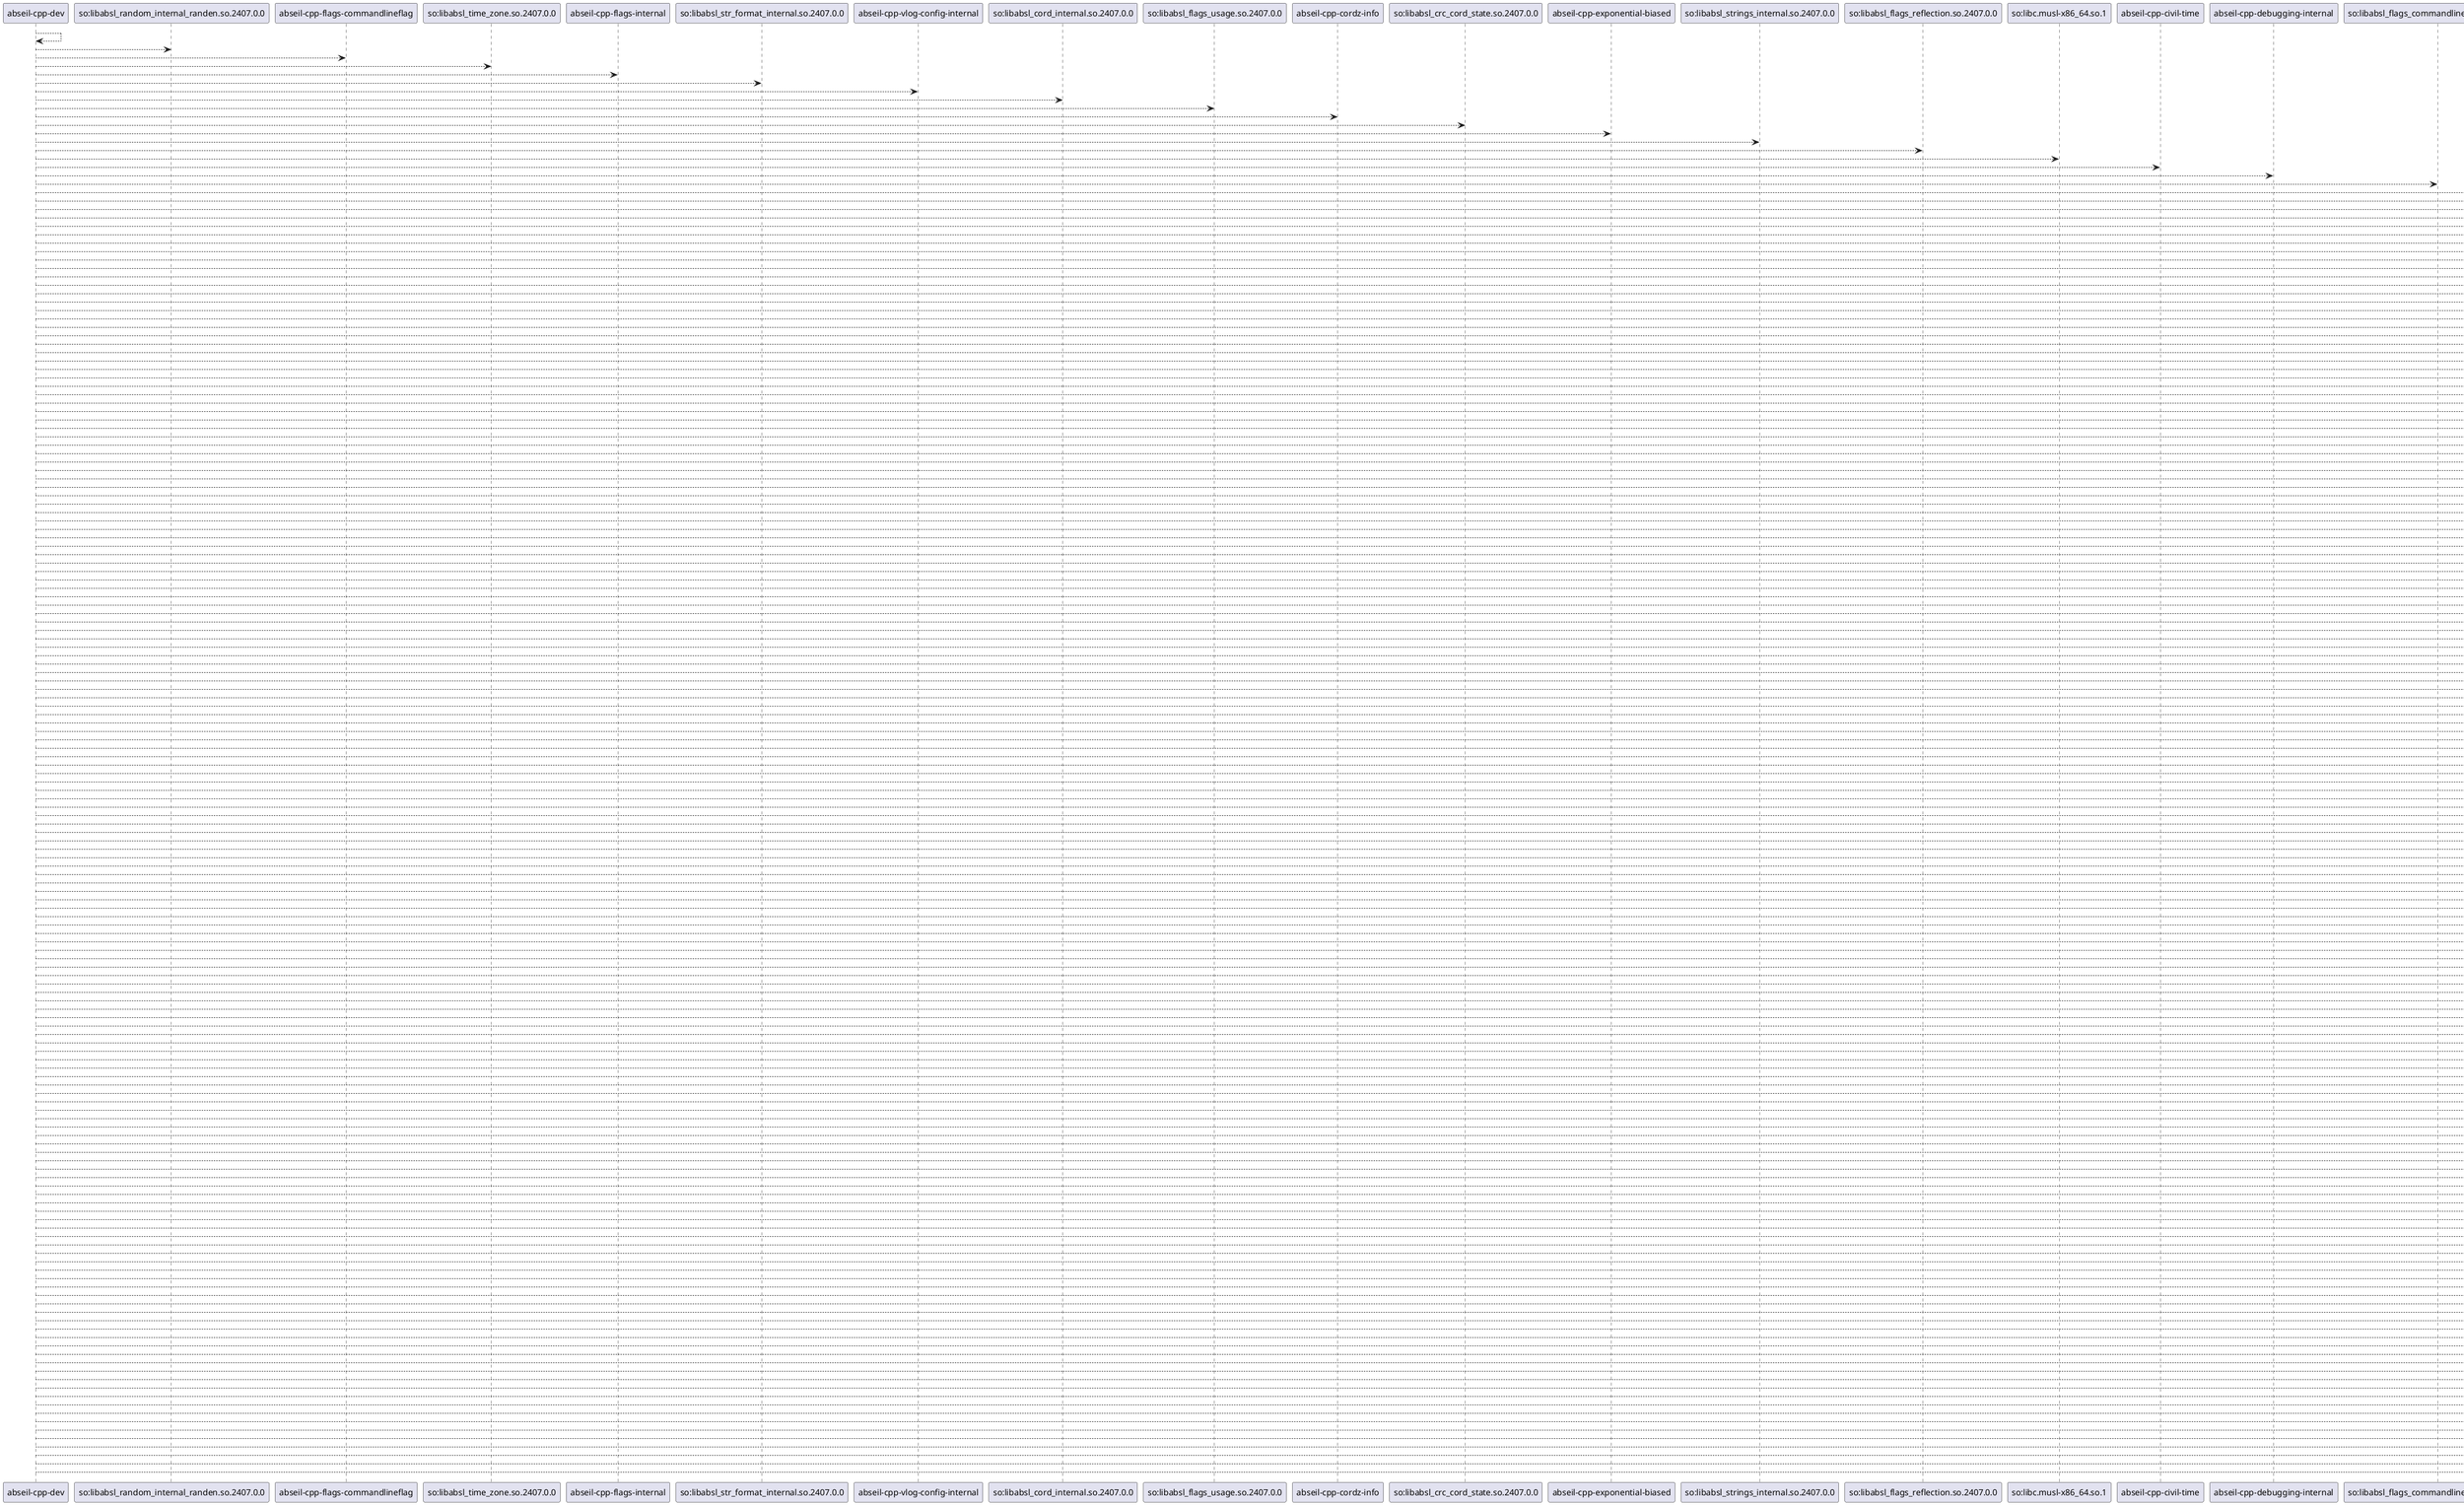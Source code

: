 @startuml
skinparam linetype ortho
"abseil-cpp-dev" --> "abseil-cpp-dev"
"abseil-cpp-dev" --> "so:libabsl_random_internal_randen.so.2407.0.0"
"abseil-cpp-dev" --> "abseil-cpp-flags-commandlineflag"
"abseil-cpp-dev" --> "so:libabsl_time_zone.so.2407.0.0"
"abseil-cpp-dev" --> "abseil-cpp-flags-internal"
"abseil-cpp-dev" --> "so:libabsl_str_format_internal.so.2407.0.0"
"abseil-cpp-dev" --> "abseil-cpp-vlog-config-internal"
"abseil-cpp-dev" --> "so:libabsl_cord_internal.so.2407.0.0"
"abseil-cpp-dev" --> "so:libabsl_flags_usage.so.2407.0.0"
"abseil-cpp-dev" --> "abseil-cpp-cordz-info"
"abseil-cpp-dev" --> "so:libabsl_crc_cord_state.so.2407.0.0"
"abseil-cpp-dev" --> "abseil-cpp-exponential-biased"
"abseil-cpp-dev" --> "so:libabsl_strings_internal.so.2407.0.0"
"abseil-cpp-dev" --> "so:libabsl_flags_reflection.so.2407.0.0"
"abseil-cpp-dev" --> "so:libc.musl-x86_64.so.1"
"abseil-cpp-dev" --> "abseil-cpp-civil-time"
"abseil-cpp-dev" --> "abseil-cpp-debugging-internal"
"abseil-cpp-dev" --> "so:libabsl_flags_commandlineflag.so.2407.0.0"
"abseil-cpp-dev" --> "abseil-cpp-low-level-hash"
"abseil-cpp-dev" --> "so:libabsl_synchronization.so.2407.0.0"
"abseil-cpp-dev" --> "so:libabsl_flags_config.so.2407.0.0"
"abseil-cpp-dev" --> "abseil-cpp-raw-hash-set"
"abseil-cpp-dev" --> "abseil-cpp-hash-generator-testing"
"abseil-cpp-dev" --> "so:libabsl_exponential_biased.so.2407.0.0"
"abseil-cpp-dev" --> "abseil-cpp-time"
"abseil-cpp-dev" --> "abseil-cpp-time-zone"
"abseil-cpp-dev" --> "pkgconfig"
"abseil-cpp-dev" --> "abseil-cpp-status"
"abseil-cpp-dev" --> "so:libabsl_stacktrace.so.2407.0.0"
"abseil-cpp-dev" --> "so:libabsl_cordz_handle.so.2407.0.0"
"abseil-cpp-dev" --> "abseil-cpp-random-internal-randen-hwaes-impl"
"abseil-cpp-dev" --> "abseil-cpp-bad-optional-access"
"abseil-cpp-dev" --> "abseil-cpp-flags-usage"
"abseil-cpp-dev" --> "abseil-cpp-log-globals"
"abseil-cpp-dev" --> "abseil-cpp-hashtablez-sampler"
"abseil-cpp-dev" --> "abseil-cpp-strings"
"abseil-cpp-dev" --> "abseil-cpp-city"
"abseil-cpp-dev" --> "abseil-cpp-symbolize"
"abseil-cpp-dev" --> "abseil-cpp-flags-reflection"
"abseil-cpp-dev" --> "so:libabsl_debugging_internal.so.2407.0.0"
"abseil-cpp-dev" --> "so:libabsl_examine_stack.so.2407.0.0"
"abseil-cpp-dev" --> "abseil-cpp-bad-variant-access"
"abseil-cpp-dev" --> "abseil-cpp-crc32c"
"abseil-cpp-dev" --> "abseil-cpp-flags-marshalling"
"abseil-cpp-dev" --> "abseil-cpp"
"abseil-cpp-dev" --> "so:libabsl_raw_logging_internal.so.2407.0.0"
"abseil-cpp-dev" --> "so:libabsl_demangle_rust.so.2407.0.0"
"abseil-cpp-dev" --> "abseil-cpp-flags-program-name"
"abseil-cpp-dev" --> "abseil-cpp-leak-check"
"abseil-cpp-dev" --> "so:libstdc++.so.6"
"abseil-cpp-dev" --> "abseil-cpp-log-internal-conditions"
"abseil-cpp-dev" --> "abseil-cpp-flags-commandlineflag-internal"
"abseil-cpp-dev" --> "so:libabsl_strings.so.2407.0.0"
"abseil-cpp-dev" --> "so:libabsl_crc32c.so.2407.0.0"
"abseil-cpp-dev" --> "abseil-cpp-log-internal-log-sink-set"
"abseil-cpp-dev" --> "abseil-cpp-log-internal-globals"
"abseil-cpp-dev" --> "abseil-cpp-raw-logging-internal"
"abseil-cpp-dev" --> "abseil-cpp-log-sink"
"abseil-cpp-dev" --> "abseil-cpp-time-internal-test-util"
"abseil-cpp-dev" --> "abseil-cpp-cord-internal"
"abseil-cpp-dev" --> "abseil-cpp-pow10-helper"
"abseil-cpp-dev" --> "abseil-cpp-bad-any-cast-impl"
"abseil-cpp-dev" --> "abseil-cpp-random-seed-gen-exception"
"abseil-cpp-dev" --> "abseil-cpp-base"
"abseil-cpp-dev" --> "abseil-cpp-random-distributions"
"abseil-cpp-dev" --> "abseil-cpp-flags-parse"
"abseil-cpp-dev" --> "so:libabsl_strerror.so.2407.0.0"
"abseil-cpp-dev" --> "abseil-cpp-log-flags"
"abseil-cpp-dev" --> "so:libabsl_random_internal_seed_material.so.2407.0.0"
"abseil-cpp-dev" --> "so:libabsl_random_seed_gen_exception.so.2407.0.0"
"abseil-cpp-dev" --> "abseil-cpp-log-internal-format"
"abseil-cpp-dev" --> "so:libabsl_log_severity.so.2407.0.0"
"abseil-cpp-dev" --> "so:libabsl_flags_usage_internal.so.2407.0.0"
"abseil-cpp-dev" --> "so:libabsl_cordz_functions.so.2407.0.0"
"abseil-cpp-dev" --> "abseil-cpp-flags-config"
"abseil-cpp-dev" --> "so:libabsl_base.so.2407.0.0"
"abseil-cpp-dev" --> "abseil-cpp-random-internal-randen"
"abseil-cpp-dev" --> "so:libabsl_low_level_hash.so.2407.0.0"
"abseil-cpp-dev" --> "abseil-cpp-crc-cord-state"
"abseil-cpp-dev" --> "abseil-cpp-test-instance-tracker"
"abseil-cpp-dev" --> "abseil-cpp-statusor"
"abseil-cpp-dev" --> "abseil-cpp-die-if-null"
"abseil-cpp-dev" --> "so:libabsl_log_internal_proto.so.2407.0.0"
"abseil-cpp-dev" --> "abseil-cpp-random-seed-sequences"
"abseil-cpp-dev" --> "abseil-cpp-log-internal-message"
"abseil-cpp-dev" --> "abseil-cpp-string-view"
"abseil-cpp-dev" --> "so:libabsl_log_sink.so.2407.0.0"
"abseil-cpp-dev" --> "abseil-cpp-log-internal-test-actions"
"abseil-cpp-dev" --> "abseil-cpp-cord"
"abseil-cpp-dev" --> "abseil-cpp-demangle-internal"
"abseil-cpp-dev" --> "abseil-cpp-random-internal-distribution-test-util"
"abseil-cpp-dev" --> "abseil-cpp-stacktrace"
"abseil-cpp-dev" --> "so:libgtest.so.1.15.2"
"abseil-cpp-dev" --> "so:libabsl_flags_marshalling.so.2407.0.0"
"abseil-cpp-dev" --> "so:libabsl_log_internal_format.so.2407.0.0"
"abseil-cpp-dev" --> "abseil-cpp-exception-safety-testing"
"abseil-cpp-dev" --> "abseil-cpp-examine-stack"
"abseil-cpp-dev" --> "so:libabsl_city.so.2407.0.0"
"abseil-cpp-dev" --> "so:libabsl_random_internal_randen_hwaes.so.2407.0.0"
"abseil-cpp-dev" --> "so:libabsl_flags_commandlineflag_internal.so.2407.0.0"
"abseil-cpp-dev" --> "so:libabsl_time.so.2407.0.0"
"abseil-cpp-dev" --> "so:libabsl_log_internal_fnmatch.so.2407.0.0"
"abseil-cpp-dev" --> "abseil-cpp-graphcycles-internal"
"abseil-cpp-dev" --> "so:libabsl_random_internal_randen_hwaes_impl.so.2407.0.0"
"abseil-cpp-dev" --> "abseil-cpp-random-internal-randen-hwaes"
"abseil-cpp-dev" --> "so:libabsl_log_internal_test_helpers.so.2407.0.0"
"abseil-cpp-dev" --> "so:libgmock.so.1.15.2"
"abseil-cpp-dev" --> "so:libabsl_log_internal_globals.so.2407.0.0"
"abseil-cpp-dev" --> "abseil-cpp-log-internal-check-op"
"abseil-cpp-dev" --> "abseil-cpp-random-internal-platform"
"abseil-cpp-dev" --> "so:libabsl_log_internal_nullguard.so.2407.0.0"
"abseil-cpp-dev" --> "abseil-cpp-strerror"
"abseil-cpp-dev" --> "so:libabsl_spinlock_wait.so.2407.0.0"
"abseil-cpp-dev" --> "so:libabsl_crc_internal.so.2407.0.0"
"abseil-cpp-dev" --> "abseil-cpp-log-internal-test-matchers"
"abseil-cpp-dev" --> "abseil-cpp-random-internal-randen-slow"
"abseil-cpp-dev" --> "abseil-cpp-periodic-sampler"
"abseil-cpp-dev" --> "abseil-cpp-flags-private-handle-accessor"
"abseil-cpp-dev" --> "so:libabsl_int128.so.2407.0.0"
"abseil-cpp-dev" --> "so:libabsl_random_internal_pool_urbg.so.2407.0.0"
"abseil-cpp-dev" --> "abseil-cpp-malloc-internal"
"abseil-cpp-dev" --> "abseil-cpp-spinlock-test-common"
"abseil-cpp-dev" --> "abseil-cpp-crc-cpu-detect"
"abseil-cpp-dev" --> "abseil-cpp-log-internal-test-helpers"
"abseil-cpp-dev" --> "abseil-cpp-scoped-mock-log"
"abseil-cpp-dev" --> "abseil-cpp-scoped-set-env"
"abseil-cpp-dev" --> "linux-headers"
"abseil-cpp-dev" --> "so:libabsl_log_initialize.so.2407.0.0"
"abseil-cpp-dev" --> "abseil-cpp-spinlock-wait"
"abseil-cpp-dev" --> "so:libabsl_cord.so.2407.0.0"
"abseil-cpp-dev" --> "abseil-cpp-str-format-internal"
"abseil-cpp-dev" --> "abseil-cpp-synchronization"
"abseil-cpp-dev" --> "abseil-cpp-random-internal-pool-urbg"
"abseil-cpp-dev" --> "abseil-cpp-crc-internal"
"abseil-cpp-dev" --> "so:libabsl_flags_private_handle_accessor.so.2407.0.0"
"abseil-cpp-dev" --> "abseil-cpp-failure-signal-handler"
"abseil-cpp-dev" --> "abseil-cpp-stack-consumption"
"abseil-cpp-dev" --> "abseil-cpp-log-initialize"
"abseil-cpp-dev" --> "so:libabsl_log_internal_log_sink_set.so.2407.0.0"
"abseil-cpp-dev" --> "abseil-cpp-per-thread-sem-test-common"
"abseil-cpp-dev" --> "so:libabsl_status.so.2407.0.0"
"abseil-cpp-dev" --> "abseil-cpp-log-entry"
"abseil-cpp-dev" --> "so:libabsl_log_internal_message.so.2407.0.0"
"abseil-cpp-dev" --> "so:libabsl_kernel_timeout_internal.so.2407.0.0"
"abseil-cpp-dev" --> "abseil-cpp-hash"
"abseil-cpp-dev" --> "abseil-cpp-atomic-hook-test-helper"
"abseil-cpp-dev" --> "abseil-cpp-log-internal-nullguard"
"abseil-cpp-dev" --> "so:libabsl_random_internal_platform.so.2407.0.0"
"abseil-cpp-dev" --> "so:libabsl_cordz_info.so.2407.0.0"
"abseil-cpp-dev" --> "so:libabsl_log_globals.so.2407.0.0"
"abseil-cpp-dev" --> "abseil-cpp-log-internal-proto"
"abseil-cpp-dev" --> "abseil-cpp-cordz-handle"
"abseil-cpp-dev" --> "abseil-cpp-strings-internal"
"abseil-cpp-dev" --> "abseil-cpp-random-internal-seed-material"
"abseil-cpp-dev" --> "so:libabsl_vlog_config_internal.so.2407.0.0"
"abseil-cpp-dev" --> "abseil-cpp-int128"
"abseil-cpp-dev" --> "so:libabsl_flags_program_name.so.2407.0.0"
"abseil-cpp-dev" --> "abseil-cpp-flags-usage-internal"
"abseil-cpp-dev" --> "abseil-cpp-log-severity"
"abseil-cpp-dev" --> "abseil-cpp-log-internal-fnmatch"
"abseil-cpp-dev" --> "so:libabsl_hash.so.2407.0.0"
"abseil-cpp-dev" --> "so:libabsl_random_internal_randen_slow.so.2407.0.0"
"abseil-cpp-dev" --> "so:libabsl_flags_internal.so.2407.0.0"
"abseil-cpp-dev" --> "so:libabsl_raw_hash_set.so.2407.0.0"
"abseil-cpp-dev" --> "abseil-cpp-kernel-timeout-internal"
"abseil-cpp-dev" --> "so:libgcc_s.so.1"
"abseil-cpp-dev" --> "so:libabsl_malloc_internal.so.2407.0.0"
"abseil-cpp-dev" --> "so:libabsl_symbolize.so.2407.0.0"
"abseil-cpp-dev" --> "abseil-cpp-throw-delegate"
"abseil-cpp-dev" --> "abseil-cpp-cordz-functions"
"abseil-cpp-dev" --> "abseil-cpp-cordz-sample-token"
@enduml